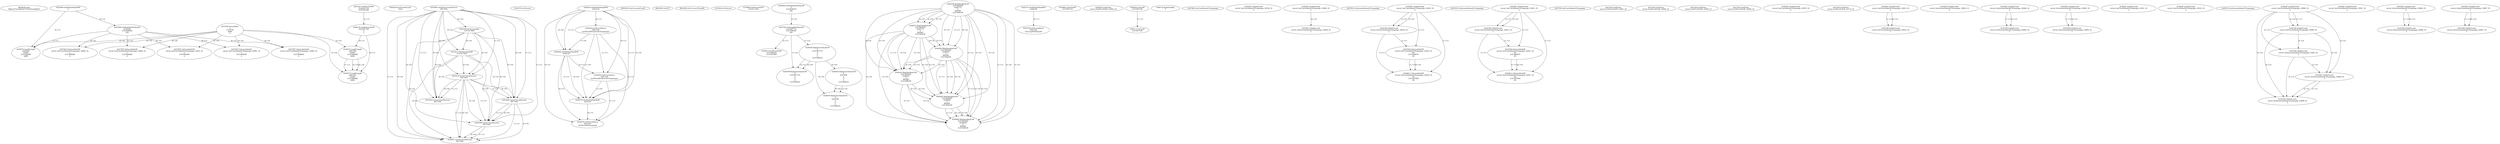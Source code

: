 // Global SCDG with merge call
digraph {
	0 [label="6850628.main
000acd72ac2628c8733533dca4afbb30"]
	1 [label="4254480.GetModuleHandleW
0"]
	2 [label="6844434.SetThreadLocale
1024"]
	3 [label="4243965.InitializeCriticalSection
6917004"]
	4 [label="4243979.GetVersion
"]
	5 [label="4244018.GetModuleHandleW
4244120"]
	6 [label="4244024.GetProcAddress
9441320
GetThreadPreferredUILanguages"]
	5 -> 6 [label="(0-->1)"]
	7 [label="4244044.GetModuleHandleW
4244120"]
	5 -> 7 [label="(1-->1)"]
	5 -> 7 [label="(0-->0)"]
	6 -> 7 [label="(1-->0)"]
	8 [label="4244050.GetProcAddress
9441320
SetThreadPreferredUILanguages"]
	5 -> 8 [label="(0-->1)"]
	6 -> 8 [label="(1-->1)"]
	7 -> 8 [label="(0-->1)"]
	9 [label="4244070.GetModuleHandleW
4244120"]
	5 -> 9 [label="(1-->1)"]
	7 -> 9 [label="(1-->1)"]
	5 -> 9 [label="(0-->0)"]
	6 -> 9 [label="(1-->0)"]
	7 -> 9 [label="(0-->0)"]
	8 -> 9 [label="(1-->0)"]
	10 [label="4244076.GetProcAddress
9441320
GetThreadUILanguage"]
	5 -> 10 [label="(0-->1)"]
	6 -> 10 [label="(1-->1)"]
	7 -> 10 [label="(0-->1)"]
	8 -> 10 [label="(1-->1)"]
	9 -> 10 [label="(0-->1)"]
	11 [label="4250188.GetSystemInfo
2147417660"]
	3 -> 11 [label="(0-->0)"]
	12 [label="6844540.GetCommandLineW
"]
	13 [label="4214413.GetStartupInfoW
2147417624"]
	3 -> 13 [label="(0-->0)"]
	11 -> 13 [label="(0-->0)"]
	14 [label="6844560.GetACP
"]
	15 [label="6844580.GetCurrentThreadId
"]
	16 [label="4250204.GetVersion
"]
	17 [label="4276690.GetVersionExW
2147417420"]
	18 [label="4243306.GetModuleFileNameW
4194304
2147408904
522"]
	1 -> 18 [label="(0-->1)"]
	19 [label="4248064.GetModuleFileNameW
0
2147408370
261"]
	20 [label="4215383.VirtualAlloc
0
1310704
4096
4"]
	21 [label="4246338.RegOpenKeyExW
2147483649
4246772
0
983065
2147408236"]
	22 [label="4246372.RegOpenKeyExW
2147483650
4246772
0
983065
2147408236"]
	21 -> 22 [label="(2-->2)"]
	21 -> 22 [label="(4-->4)"]
	21 -> 22 [label="(5-->5)"]
	23 [label="4246402.RegOpenKeyExW
2147483649
4246832
0
983065
2147408236"]
	21 -> 23 [label="(1-->1)"]
	21 -> 23 [label="(4-->4)"]
	22 -> 23 [label="(4-->4)"]
	21 -> 23 [label="(5-->5)"]
	22 -> 23 [label="(5-->5)"]
	24 [label="4246432.RegOpenKeyExW
2147483650
4246832
0
983065
2147408236"]
	22 -> 24 [label="(1-->1)"]
	23 -> 24 [label="(2-->2)"]
	21 -> 24 [label="(4-->4)"]
	22 -> 24 [label="(4-->4)"]
	23 -> 24 [label="(4-->4)"]
	21 -> 24 [label="(5-->5)"]
	22 -> 24 [label="(5-->5)"]
	23 -> 24 [label="(5-->5)"]
	25 [label="4246462.RegOpenKeyExW
2147483649
4246884
0
983065
2147408236"]
	21 -> 25 [label="(1-->1)"]
	23 -> 25 [label="(1-->1)"]
	21 -> 25 [label="(4-->4)"]
	22 -> 25 [label="(4-->4)"]
	23 -> 25 [label="(4-->4)"]
	24 -> 25 [label="(4-->4)"]
	21 -> 25 [label="(5-->5)"]
	22 -> 25 [label="(5-->5)"]
	23 -> 25 [label="(5-->5)"]
	24 -> 25 [label="(5-->5)"]
	26 [label="4246492.RegOpenKeyExW
2147483649
4246936
0
983065
2147408236"]
	21 -> 26 [label="(1-->1)"]
	23 -> 26 [label="(1-->1)"]
	25 -> 26 [label="(1-->1)"]
	21 -> 26 [label="(4-->4)"]
	22 -> 26 [label="(4-->4)"]
	23 -> 26 [label="(4-->4)"]
	24 -> 26 [label="(4-->4)"]
	25 -> 26 [label="(4-->4)"]
	21 -> 26 [label="(5-->5)"]
	22 -> 26 [label="(5-->5)"]
	23 -> 26 [label="(5-->5)"]
	24 -> 26 [label="(5-->5)"]
	25 -> 26 [label="(5-->5)"]
	27 [label="4245741.GetModuleHandleW
4246160"]
	28 [label="4245758.GetProcAddress
9441320
GetLongPathNameW"]
	27 -> 28 [label="(0-->1)"]
	29 [label="4245785.GetLongPathNameW
2147407710
2147406542
261"]
	19 -> 29 [label="(3-->3)"]
	30 [label="4245683.CharNextW
2147407716"]
	31 [label="4246014.FindFirstFileW
2147406542
2147407064"]
	29 -> 31 [label="(2-->1)"]
	32 [label="4246032.FindClose
retval_FindFirstFileW_32891_32"]
	33 [label="4246044.lstrlenW
2147407108"]
	34 [label="4246113.lstrlenW
2147407108"]
	33 -> 34 [label="(1-->1)"]
	35 [label="4246556.RegQueryValueExW
0
2147407710
0
0
0
2147408232"]
	29 -> 35 [label="(1-->2)"]
	36 [label="4246635.RegQueryValueExW
0
4247000
0
0
0
2147408232"]
	35 -> 36 [label="(6-->6)"]
	37 [label="4246722.RegCloseKey
0"]
	38 [label="4247883.GetUserDefaultUILanguage
"]
	39 [label="4245418.EnterCriticalSection
6917004"]
	3 -> 39 [label="(1-->1)"]
	3 -> 39 [label="(0-->0)"]
	11 -> 39 [label="(0-->0)"]
	13 -> 39 [label="(0-->0)"]
	40 [label="4245469.LeaveCriticalSection
6917004"]
	3 -> 40 [label="(1-->1)"]
	39 -> 40 [label="(1-->1)"]
	3 -> 40 [label="(0-->0)"]
	11 -> 40 [label="(0-->0)"]
	13 -> 40 [label="(0-->0)"]
	39 -> 40 [label="(0-->0)"]
	41 [label="4245487.IsValidLocale
retval_GetUserDefaultUILanguage_33550_32
2"]
	42 [label="4245580.EnterCriticalSection
6917004"]
	3 -> 42 [label="(1-->1)"]
	39 -> 42 [label="(1-->1)"]
	40 -> 42 [label="(1-->1)"]
	3 -> 42 [label="(0-->0)"]
	11 -> 42 [label="(0-->0)"]
	13 -> 42 [label="(0-->0)"]
	39 -> 42 [label="(0-->0)"]
	40 -> 42 [label="(0-->0)"]
	43 [label="4245621.LeaveCriticalSection
6917004"]
	3 -> 43 [label="(1-->1)"]
	39 -> 43 [label="(1-->1)"]
	40 -> 43 [label="(1-->1)"]
	42 -> 43 [label="(1-->1)"]
	3 -> 43 [label="(0-->0)"]
	11 -> 43 [label="(0-->0)"]
	13 -> 43 [label="(0-->0)"]
	39 -> 43 [label="(0-->0)"]
	40 -> 43 [label="(0-->0)"]
	42 -> 43 [label="(0-->0)"]
	44 [label="4246599.RegQueryValueExW
0
2147407710
0
0
0
2147408232"]
	29 -> 44 [label="(1-->2)"]
	35 -> 44 [label="(2-->2)"]
	35 -> 44 [label="(6-->6)"]
	45 [label="4245487.IsValidLocale
retval_GetUserDefaultUILanguage_33609_32
2"]
	46 [label="4247923.GetSystemDefaultUILanguage
"]
	47 [label="4245487.IsValidLocale
retval_GetSystemDefaultUILanguage_33838_32
2"]
	45 -> 47 [label="(2-->2)"]
	48 [label="4245487.IsValidLocale
retval_GetUserDefaultUILanguage_32830_32
2"]
	49 [label="4244766.IsValidLocale
retval_GetUserDefaultUILanguage_32830_32
2"]
	48 -> 49 [label="(1-->1)"]
	48 -> 49 [label="(2-->2)"]
	50 [label="4245525.GetSystemDefaultUILanguage
"]
	51 [label="4244794.GetLocaleInfoW
retval_GetUserDefaultUILanguage_32830_32
89
2147408070
85"]
	48 -> 51 [label="(1-->1)"]
	49 -> 51 [label="(1-->1)"]
	52 [label="4244811.GetLocaleInfoW
retval_GetUserDefaultUILanguage_32830_32
90
2147407900
85"]
	48 -> 52 [label="(1-->1)"]
	49 -> 52 [label="(1-->1)"]
	51 -> 52 [label="(1-->1)"]
	51 -> 52 [label="(4-->4)"]
	53 [label="4245487.IsValidLocale
retval_GetUserDefaultUILanguage_32831_32
2"]
	54 [label="4244766.IsValidLocale
retval_GetUserDefaultUILanguage_32831_32
2"]
	53 -> 54 [label="(1-->1)"]
	53 -> 54 [label="(2-->2)"]
	55 [label="4244794.GetLocaleInfoW
retval_GetUserDefaultUILanguage_32831_32
89
2147408070
85"]
	53 -> 55 [label="(1-->1)"]
	54 -> 55 [label="(1-->1)"]
	56 [label="4244811.GetLocaleInfoW
retval_GetUserDefaultUILanguage_32831_32
90
2147407900
85"]
	53 -> 56 [label="(1-->1)"]
	54 -> 56 [label="(1-->1)"]
	55 -> 56 [label="(1-->1)"]
	55 -> 56 [label="(4-->4)"]
	57 [label="4245454.LeaveCriticalSection
6917004"]
	3 -> 57 [label="(1-->1)"]
	39 -> 57 [label="(1-->1)"]
	3 -> 57 [label="(0-->0)"]
	11 -> 57 [label="(0-->0)"]
	13 -> 57 [label="(0-->0)"]
	39 -> 57 [label="(0-->0)"]
	58 [label="4247558.GetUserDefaultUILanguage
"]
	59 [label="4247567.GetLocaleInfoW
retval_GetUserDefaultUILanguage_32981_32
3
2147408268
4"]
	18 -> 59 [label="(0-->2)"]
	20 -> 59 [label="(4-->4)"]
	60 [label="4247247.FindFirstFileW
3224341740
2147407640"]
	61 [label="4247263.FindClose
retval_FindFirstFileW_32991_32"]
	62 [label="4248145.LoadLibraryExW
3224341740
0
2"]
	60 -> 62 [label="(1-->1)"]
	63 [label="4250073.LoadStringW
9441340
65485
2147409468
4096"]
	62 -> 63 [label="(0-->1)"]
	20 -> 63 [label="(3-->4)"]
	64 [label="4247567.GetLocaleInfoW
retval_GetUserDefaultUILanguage_32982_32
3
2147408268
4"]
	18 -> 64 [label="(0-->2)"]
	20 -> 64 [label="(4-->4)"]
	65 [label="4247263.FindClose
retval_FindFirstFileW_32992_32"]
	66 [label="4247567.GetLocaleInfoW
retval_GetUserDefaultUILanguage_32983_32
3
2147408268
4"]
	18 -> 66 [label="(0-->2)"]
	20 -> 66 [label="(4-->4)"]
	67 [label="4247263.FindClose
retval_FindFirstFileW_32993_32"]
	68 [label="4247567.GetLocaleInfoW
retval_GetUserDefaultUILanguage_32984_32
3
2147408268
4"]
	18 -> 68 [label="(0-->2)"]
	20 -> 68 [label="(4-->4)"]
	69 [label="4247263.FindClose
retval_FindFirstFileW_32994_32"]
	70 [label="4246676.RegQueryValueExW
0
4247000
0
0
0
2147408232"]
	36 -> 70 [label="(2-->2)"]
	35 -> 70 [label="(6-->6)"]
	36 -> 70 [label="(6-->6)"]
	71 [label="4245487.IsValidLocale
retval_GetUserDefaultUILanguage_32976_32
2"]
	72 [label="4247567.GetLocaleInfoW
retval_GetUserDefaultUILanguage_33443_32
3
2147408268
4"]
	18 -> 72 [label="(0-->2)"]
	20 -> 72 [label="(4-->4)"]
	73 [label="4247263.FindClose
retval_FindFirstFileW_33714_32"]
	74 [label="4250073.LoadStringW
4194304
65485
2147409468
4096"]
	1 -> 74 [label="(0-->1)"]
	18 -> 74 [label="(1-->1)"]
	20 -> 74 [label="(3-->4)"]
	75 [label="4250073.LoadStringW
9441340
65484
2147409468
4096"]
	62 -> 75 [label="(0-->1)"]
	63 -> 75 [label="(1-->1)"]
	63 -> 75 [label="(3-->3)"]
	20 -> 75 [label="(3-->4)"]
	63 -> 75 [label="(4-->4)"]
	76 [label="4245487.IsValidLocale
retval_GetUserDefaultUILanguage_32832_32
2"]
	77 [label="4245487.IsValidLocale
retval_GetSystemDefaultUILanguage_32863_32
2"]
	78 [label="4245487.IsValidLocale
retval_GetSystemDefaultUILanguage_32864_32
2"]
	79 [label="4245487.IsValidLocale
retval_GetSystemDefaultUILanguage_32865_32
2"]
	80 [label="4245487.IsValidLocale
retval_GetUserDefaultUILanguage_33031_32
2"]
	81 [label="4245487.IsValidLocale
retval_GetUserDefaultUILanguage_33032_32
2"]
	82 [label="4244766.IsValidLocale
retval_GetSystemDefaultUILanguage_32864_32
2"]
	78 -> 82 [label="(1-->1)"]
	78 -> 82 [label="(2-->2)"]
	83 [label="4245552.GetSystemDefaultUILanguage
"]
	84 [label="4245487.IsValidLocale
retval_GetUserDefaultUILanguage_32980_32
2"]
	85 [label="4244766.IsValidLocale
retval_GetUserDefaultUILanguage_32980_32
2"]
	84 -> 85 [label="(1-->1)"]
	84 -> 85 [label="(2-->2)"]
	86 [label="4244766.IsValidLocale
retval_GetSystemDefaultUILanguage_33463_32
2"]
	84 -> 86 [label="(2-->2)"]
	85 -> 86 [label="(2-->2)"]
	87 [label="4245487.IsValidLocale
retval_GetSystemDefaultUILanguage_33668_32
2"]
	84 -> 87 [label="(2-->2)"]
	85 -> 87 [label="(2-->2)"]
	86 -> 87 [label="(2-->2)"]
	88 [label="4245487.IsValidLocale
retval_GetUserDefaultUILanguage_33051_32
2"]
	89 [label="4244766.IsValidLocale
retval_GetSystemDefaultUILanguage_32865_32
2"]
	79 -> 89 [label="(1-->1)"]
	79 -> 89 [label="(2-->2)"]
	90 [label="4245487.IsValidLocale
retval_GetSystemDefaultUILanguage_32866_32
2"]
	91 [label="4244766.IsValidLocale
retval_GetSystemDefaultUILanguage_32866_32
2"]
	90 -> 91 [label="(1-->1)"]
	90 -> 91 [label="(2-->2)"]
	92 [label="4244766.IsValidLocale
retval_GetSystemDefaultUILanguage_33668_32
2"]
	87 -> 92 [label="(1-->1)"]
	84 -> 92 [label="(2-->2)"]
	85 -> 92 [label="(2-->2)"]
	86 -> 92 [label="(2-->2)"]
	87 -> 92 [label="(2-->2)"]
	93 [label="4245487.IsValidLocale
retval_GetSystemDefaultUILanguage_32867_32
2"]
	94 [label="4244766.IsValidLocale
retval_GetSystemDefaultUILanguage_32867_32
2"]
	93 -> 94 [label="(1-->1)"]
	93 -> 94 [label="(2-->2)"]
	95 [label="4244766.IsValidLocale
retval_GetUserDefaultUILanguage_32832_32
2"]
	76 -> 95 [label="(1-->1)"]
	76 -> 95 [label="(2-->2)"]
}

